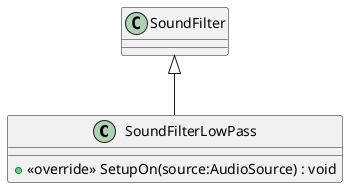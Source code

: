@startuml
class SoundFilterLowPass {
    + <<override>> SetupOn(source:AudioSource) : void
}
SoundFilter <|-- SoundFilterLowPass
@enduml
